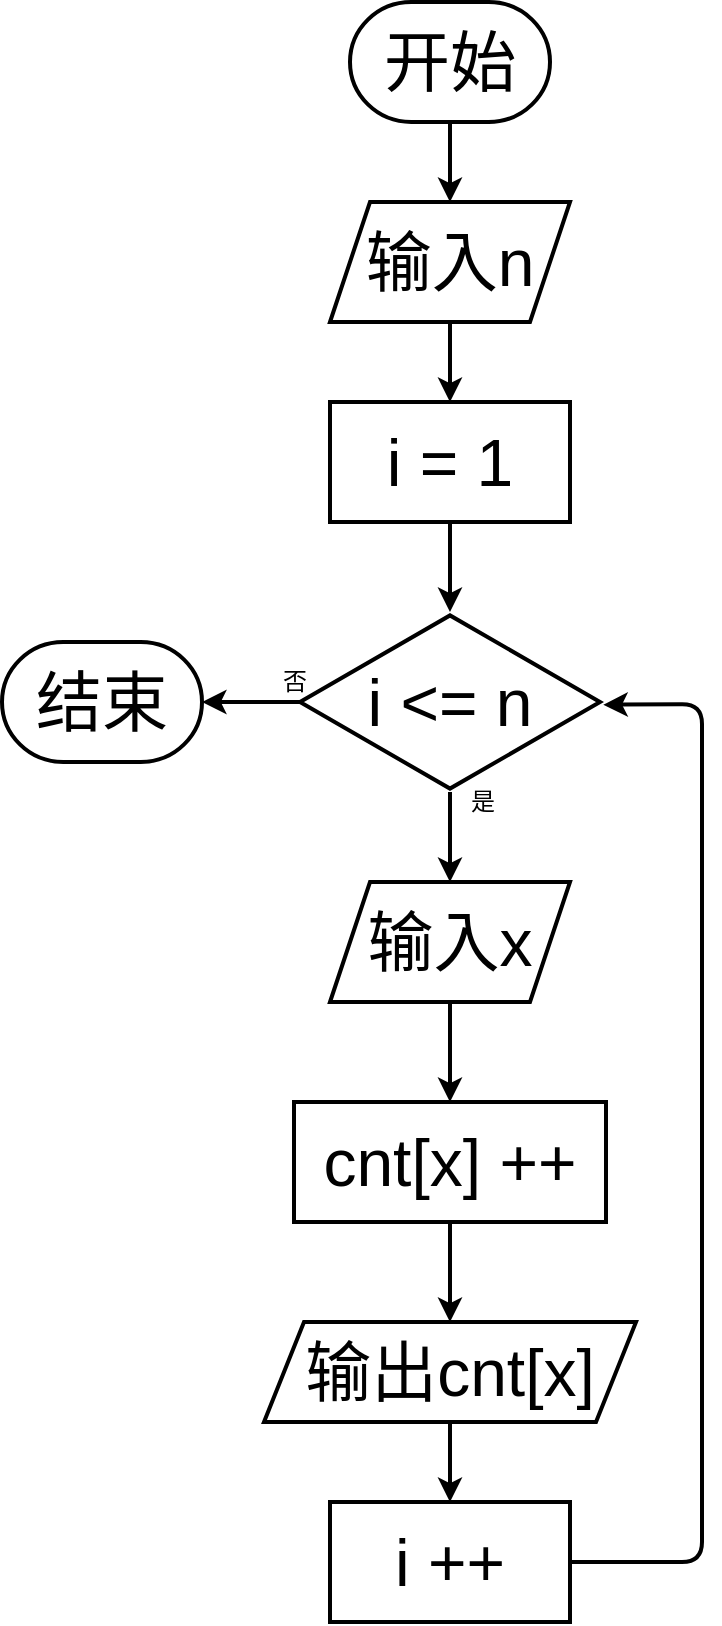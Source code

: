 <mxfile version="14.2.7" type="github">
  <diagram id="Ar-jqwaCF9NeFOQVzlyv" name="Page-1">
    <mxGraphModel dx="782" dy="381" grid="1" gridSize="10" guides="1" tooltips="1" connect="1" arrows="1" fold="1" page="1" pageScale="1" pageWidth="827" pageHeight="1169" math="0" shadow="0">
      <root>
        <mxCell id="0" />
        <mxCell id="1" parent="0" />
        <mxCell id="IPCu-1Lw4kJFNTAyMRZ6-4" value="" style="edgeStyle=orthogonalEdgeStyle;rounded=0;orthogonalLoop=1;jettySize=auto;html=1;strokeWidth=2;" edge="1" parent="1" source="IPCu-1Lw4kJFNTAyMRZ6-1" target="IPCu-1Lw4kJFNTAyMRZ6-3">
          <mxGeometry relative="1" as="geometry" />
        </mxCell>
        <mxCell id="IPCu-1Lw4kJFNTAyMRZ6-1" value="&lt;font style=&quot;font-size: 33px&quot;&gt;开始&lt;/font&gt;" style="strokeWidth=2;html=1;shape=mxgraph.flowchart.terminator;whiteSpace=wrap;" vertex="1" parent="1">
          <mxGeometry x="364" y="190" width="100" height="60" as="geometry" />
        </mxCell>
        <mxCell id="IPCu-1Lw4kJFNTAyMRZ6-6" value="" style="edgeStyle=orthogonalEdgeStyle;rounded=0;orthogonalLoop=1;jettySize=auto;html=1;strokeWidth=2;" edge="1" parent="1" source="IPCu-1Lw4kJFNTAyMRZ6-3" target="IPCu-1Lw4kJFNTAyMRZ6-5">
          <mxGeometry relative="1" as="geometry" />
        </mxCell>
        <mxCell id="IPCu-1Lw4kJFNTAyMRZ6-3" value="&lt;font style=&quot;font-size: 33px&quot;&gt;输入n&lt;/font&gt;" style="shape=parallelogram;perimeter=parallelogramPerimeter;whiteSpace=wrap;html=1;fixedSize=1;strokeWidth=2;" vertex="1" parent="1">
          <mxGeometry x="354" y="290" width="120" height="60" as="geometry" />
        </mxCell>
        <mxCell id="IPCu-1Lw4kJFNTAyMRZ6-8" value="" style="edgeStyle=orthogonalEdgeStyle;rounded=0;orthogonalLoop=1;jettySize=auto;html=1;strokeWidth=2;" edge="1" parent="1" source="IPCu-1Lw4kJFNTAyMRZ6-5" target="IPCu-1Lw4kJFNTAyMRZ6-7">
          <mxGeometry relative="1" as="geometry" />
        </mxCell>
        <mxCell id="IPCu-1Lw4kJFNTAyMRZ6-5" value="&lt;font style=&quot;font-size: 33px&quot;&gt;i = 1&lt;/font&gt;" style="rounded=0;whiteSpace=wrap;html=1;strokeWidth=2;" vertex="1" parent="1">
          <mxGeometry x="354" y="390" width="120" height="60" as="geometry" />
        </mxCell>
        <mxCell id="IPCu-1Lw4kJFNTAyMRZ6-10" value="" style="edgeStyle=orthogonalEdgeStyle;rounded=0;orthogonalLoop=1;jettySize=auto;html=1;strokeWidth=2;" edge="1" parent="1" source="IPCu-1Lw4kJFNTAyMRZ6-7" target="IPCu-1Lw4kJFNTAyMRZ6-9">
          <mxGeometry relative="1" as="geometry" />
        </mxCell>
        <mxCell id="IPCu-1Lw4kJFNTAyMRZ6-20" value="" style="edgeStyle=orthogonalEdgeStyle;rounded=0;orthogonalLoop=1;jettySize=auto;html=1;strokeWidth=2;" edge="1" parent="1" source="IPCu-1Lw4kJFNTAyMRZ6-7" target="IPCu-1Lw4kJFNTAyMRZ6-19">
          <mxGeometry relative="1" as="geometry" />
        </mxCell>
        <mxCell id="IPCu-1Lw4kJFNTAyMRZ6-7" value="&lt;font style=&quot;font-size: 33px&quot;&gt;i &amp;lt;= n&lt;/font&gt;" style="html=1;whiteSpace=wrap;aspect=fixed;shape=isoRectangle;strokeWidth=2;" vertex="1" parent="1">
          <mxGeometry x="339" y="495" width="150" height="90" as="geometry" />
        </mxCell>
        <mxCell id="IPCu-1Lw4kJFNTAyMRZ6-12" value="" style="edgeStyle=orthogonalEdgeStyle;rounded=0;orthogonalLoop=1;jettySize=auto;html=1;strokeWidth=2;" edge="1" parent="1" source="IPCu-1Lw4kJFNTAyMRZ6-9" target="IPCu-1Lw4kJFNTAyMRZ6-11">
          <mxGeometry relative="1" as="geometry" />
        </mxCell>
        <mxCell id="IPCu-1Lw4kJFNTAyMRZ6-9" value="&lt;font style=&quot;font-size: 33px&quot;&gt;输入x&lt;/font&gt;" style="shape=parallelogram;perimeter=parallelogramPerimeter;whiteSpace=wrap;html=1;fixedSize=1;strokeWidth=2;" vertex="1" parent="1">
          <mxGeometry x="354" y="630" width="120" height="60" as="geometry" />
        </mxCell>
        <mxCell id="IPCu-1Lw4kJFNTAyMRZ6-14" value="" style="edgeStyle=orthogonalEdgeStyle;rounded=0;orthogonalLoop=1;jettySize=auto;html=1;strokeWidth=2;" edge="1" parent="1" source="IPCu-1Lw4kJFNTAyMRZ6-11" target="IPCu-1Lw4kJFNTAyMRZ6-13">
          <mxGeometry relative="1" as="geometry" />
        </mxCell>
        <mxCell id="IPCu-1Lw4kJFNTAyMRZ6-11" value="&lt;font style=&quot;font-size: 33px&quot;&gt;cnt[x] ++&lt;/font&gt;" style="rounded=0;whiteSpace=wrap;html=1;strokeWidth=2;" vertex="1" parent="1">
          <mxGeometry x="336" y="740" width="156" height="60" as="geometry" />
        </mxCell>
        <mxCell id="IPCu-1Lw4kJFNTAyMRZ6-16" value="" style="edgeStyle=orthogonalEdgeStyle;rounded=0;orthogonalLoop=1;jettySize=auto;html=1;strokeWidth=2;" edge="1" parent="1" source="IPCu-1Lw4kJFNTAyMRZ6-13" target="IPCu-1Lw4kJFNTAyMRZ6-15">
          <mxGeometry relative="1" as="geometry" />
        </mxCell>
        <mxCell id="IPCu-1Lw4kJFNTAyMRZ6-13" value="&lt;font style=&quot;font-size: 33px&quot;&gt;输出cnt[x]&lt;/font&gt;" style="shape=parallelogram;perimeter=parallelogramPerimeter;whiteSpace=wrap;html=1;fixedSize=1;strokeWidth=2;" vertex="1" parent="1">
          <mxGeometry x="321" y="850" width="186" height="50" as="geometry" />
        </mxCell>
        <mxCell id="IPCu-1Lw4kJFNTAyMRZ6-15" value="&lt;font style=&quot;font-size: 33px&quot;&gt;i ++&lt;/font&gt;" style="rounded=0;whiteSpace=wrap;html=1;strokeWidth=2;" vertex="1" parent="1">
          <mxGeometry x="354" y="940" width="120" height="60" as="geometry" />
        </mxCell>
        <mxCell id="IPCu-1Lw4kJFNTAyMRZ6-17" value="" style="endArrow=classic;html=1;strokeWidth=2;exitX=1;exitY=0.5;exitDx=0;exitDy=0;entryX=1.011;entryY=0.515;entryDx=0;entryDy=0;entryPerimeter=0;" edge="1" parent="1" source="IPCu-1Lw4kJFNTAyMRZ6-15" target="IPCu-1Lw4kJFNTAyMRZ6-7">
          <mxGeometry width="50" height="50" relative="1" as="geometry">
            <mxPoint x="380" y="870" as="sourcePoint" />
            <mxPoint x="430" y="820" as="targetPoint" />
            <Array as="points">
              <mxPoint x="540" y="970" />
              <mxPoint x="540" y="541" />
            </Array>
          </mxGeometry>
        </mxCell>
        <mxCell id="IPCu-1Lw4kJFNTAyMRZ6-18" value="是" style="text;html=1;align=center;verticalAlign=middle;resizable=0;points=[];autosize=1;" vertex="1" parent="1">
          <mxGeometry x="415" y="580" width="30" height="20" as="geometry" />
        </mxCell>
        <mxCell id="IPCu-1Lw4kJFNTAyMRZ6-19" value="&lt;font style=&quot;font-size: 33px&quot;&gt;结束&lt;/font&gt;" style="strokeWidth=2;html=1;shape=mxgraph.flowchart.terminator;whiteSpace=wrap;" vertex="1" parent="1">
          <mxGeometry x="190" y="510" width="100" height="60" as="geometry" />
        </mxCell>
        <mxCell id="IPCu-1Lw4kJFNTAyMRZ6-21" value="否" style="text;html=1;align=center;verticalAlign=middle;resizable=0;points=[];autosize=1;" vertex="1" parent="1">
          <mxGeometry x="321" y="520" width="30" height="20" as="geometry" />
        </mxCell>
      </root>
    </mxGraphModel>
  </diagram>
</mxfile>
